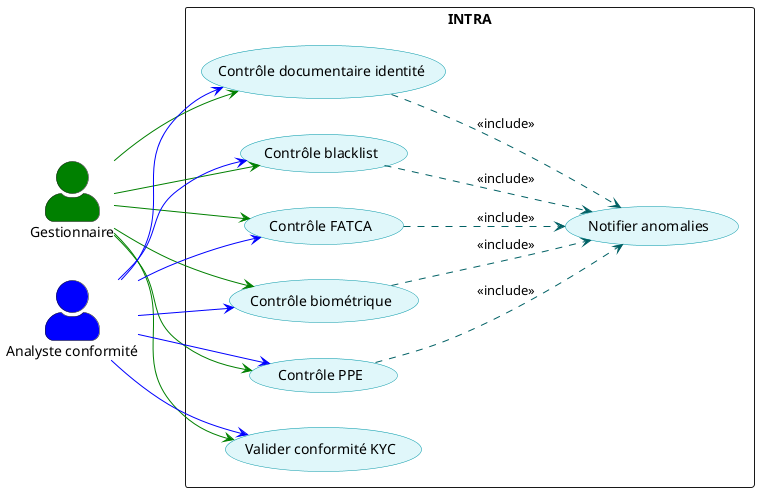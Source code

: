 @startuml UseCaseControleKYC
skinparam actorStyle awesome
skinparam usecase {
    BackgroundColor #E0F7FA
    BorderColor #0097A7
    ArrowColor #006064
}
skinparam packageStyle rectangle
left to right direction

actor "Gestionnaire" as Gestionnaire #green
actor "Analyste conformité" as Analyste #blue

package "INTRA" {
    usecase "Contrôle documentaire identité" as ControleDoc
    usecase "Contrôle biométrique" as ControleBio
    usecase "Contrôle blacklist" as Blacklist
    usecase "Contrôle PPE" as PPE
    usecase "Contrôle FATCA" as FATCA
    usecase "Valider conformité KYC" as ValidationKYC
    usecase "Notifier anomalies" as NotifAnomalie
}

Gestionnaire --> ControleDoc #green;text:green
Gestionnaire --> ControleBio #green;text:green
Gestionnaire --> Blacklist #green;text:green
Gestionnaire --> PPE #green;text:green
Gestionnaire --> FATCA #green;text:green
Gestionnaire --> ValidationKYC #green;text:green

Analyste --> ControleDoc #blue;text:blue
Analyste --> ControleBio #blue;text:blue
Analyste --> Blacklist #blue;text:blue
Analyste --> PPE #blue;text:blue
Analyste --> FATCA #blue;text:blue
Analyste --> ValidationKYC #blue;text:blue

' Includes et extends en pointillés
ControleDoc ..> NotifAnomalie : <<include>>
ControleBio ..> NotifAnomalie : <<include>>
Blacklist ..> NotifAnomalie : <<include>>
PPE ..> NotifAnomalie : <<include>>
FATCA ..> NotifAnomalie : <<include>>

@enduml